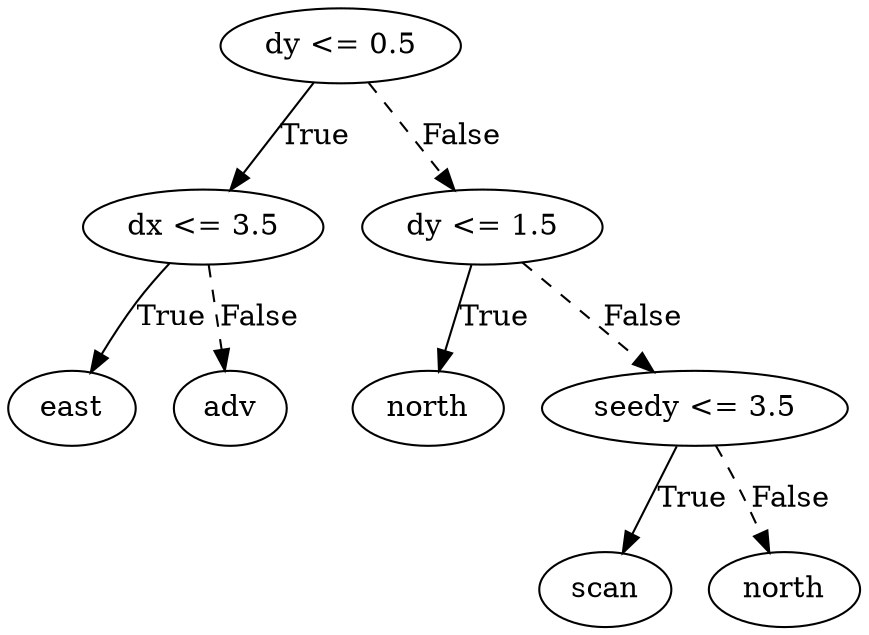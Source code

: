 digraph {
0 [label="dy <= 0.5"];
1 [label="dx <= 3.5"];
2 [label="east"];
1 -> 2 [label="True"];
3 [label="adv"];
1 -> 3 [style="dashed", label="False"];
0 -> 1 [label="True"];
4 [label="dy <= 1.5"];
5 [label="north"];
4 -> 5 [label="True"];
6 [label="seedy <= 3.5"];
7 [label="scan"];
6 -> 7 [label="True"];
8 [label="north"];
6 -> 8 [style="dashed", label="False"];
4 -> 6 [style="dashed", label="False"];
0 -> 4 [style="dashed", label="False"];

}